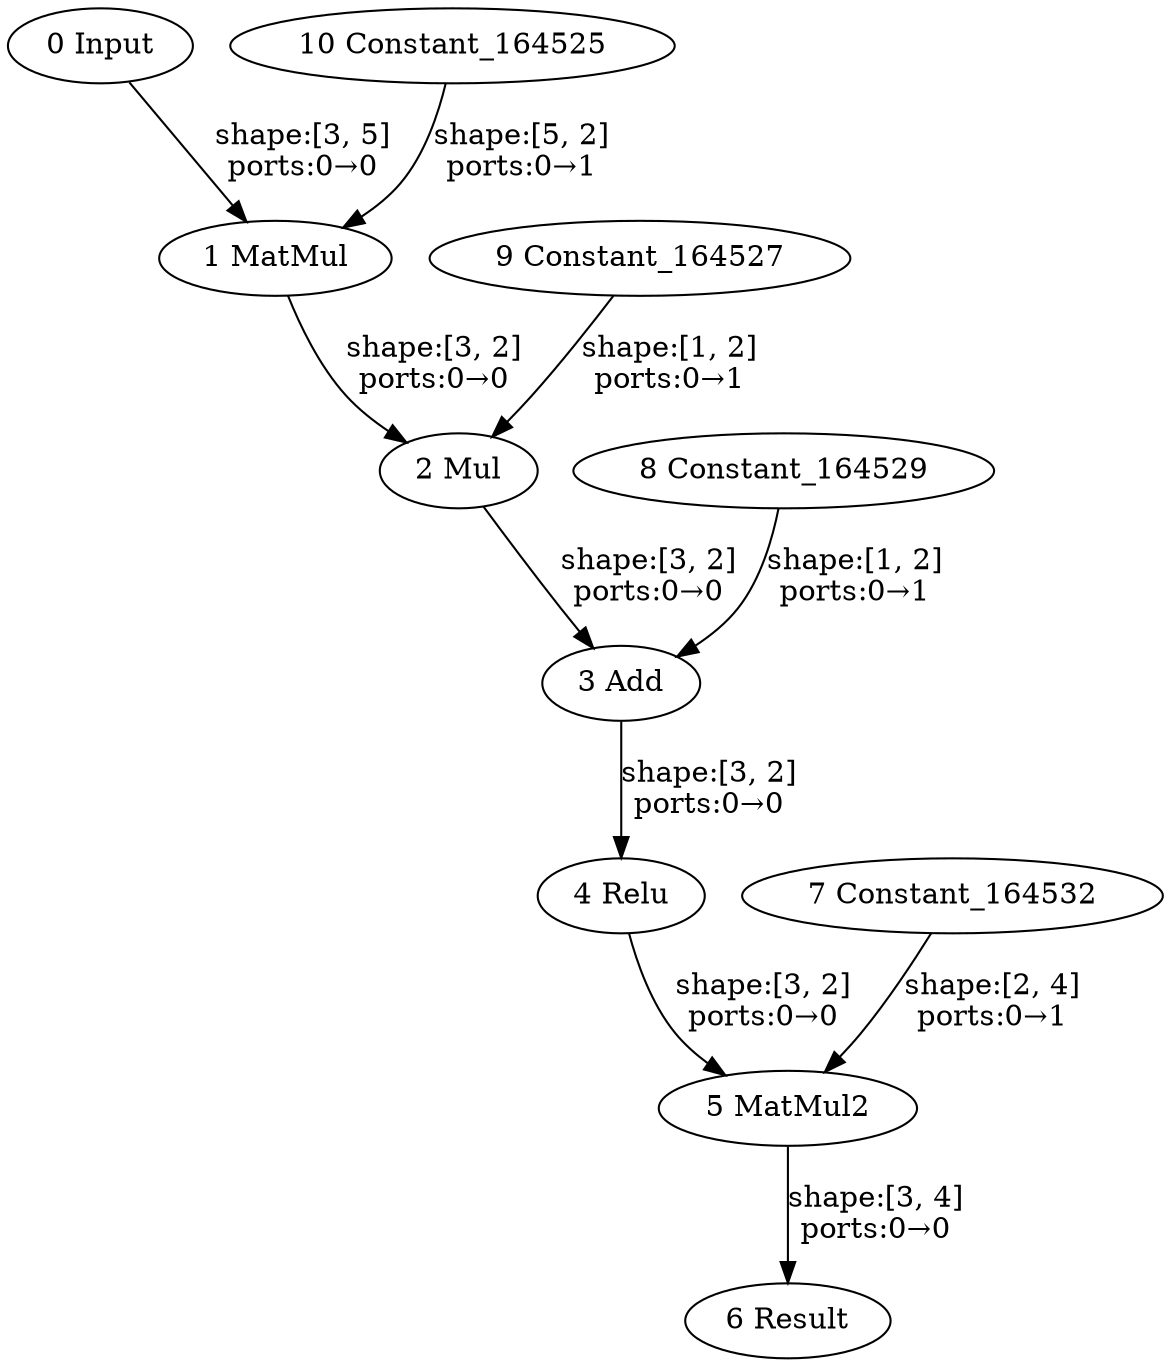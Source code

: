 strict digraph  {
"0 Input" [id=0, type=Parameter];
"1 MatMul" [id=1, type=MatMul];
"2 Mul" [id=2, type=Multiply];
"3 Add" [id=3, type=Add];
"4 Relu" [id=4, type=Relu];
"5 MatMul2" [id=5, type=MatMul];
"6 Result" [id=6, type=Result];
"7 Constant_164532" [id=7, type=Constant];
"8 Constant_164529" [id=8, type=Constant];
"9 Constant_164527" [id=9, type=Constant];
"10 Constant_164525" [id=10, type=Constant];
"0 Input" -> "1 MatMul"  [label="shape:[3, 5]\nports:0→0", style=solid];
"1 MatMul" -> "2 Mul"  [label="shape:[3, 2]\nports:0→0", style=solid];
"2 Mul" -> "3 Add"  [label="shape:[3, 2]\nports:0→0", style=solid];
"3 Add" -> "4 Relu"  [label="shape:[3, 2]\nports:0→0", style=solid];
"4 Relu" -> "5 MatMul2"  [label="shape:[3, 2]\nports:0→0", style=solid];
"5 MatMul2" -> "6 Result"  [label="shape:[3, 4]\nports:0→0", style=solid];
"7 Constant_164532" -> "5 MatMul2"  [label="shape:[2, 4]\nports:0→1", style=solid];
"8 Constant_164529" -> "3 Add"  [label="shape:[1, 2]\nports:0→1", style=solid];
"9 Constant_164527" -> "2 Mul"  [label="shape:[1, 2]\nports:0→1", style=solid];
"10 Constant_164525" -> "1 MatMul"  [label="shape:[5, 2]\nports:0→1", style=solid];
}
